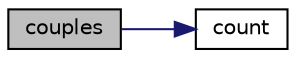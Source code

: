 digraph "couples"
{
 // LATEX_PDF_SIZE
  edge [fontname="Helvetica",fontsize="10",labelfontname="Helvetica",labelfontsize="10"];
  node [fontname="Helvetica",fontsize="10",shape=record];
  rankdir="LR";
  Node1 [label="couples",height=0.2,width=0.4,color="black", fillcolor="grey75", style="filled", fontcolor="black",tooltip="Функція, що шукає кількіть пар, де перше число більше другого"];
  Node1 -> Node2 [color="midnightblue",fontsize="10",style="solid"];
  Node2 [label="count",height=0.2,width=0.4,color="black", fillcolor="white", style="filled",URL="$remakelab64_8c.html#a9c5d152207c80f0e2e280dee4732cc16",tooltip="Функція, що шукає кількість слів у тексті"];
}
